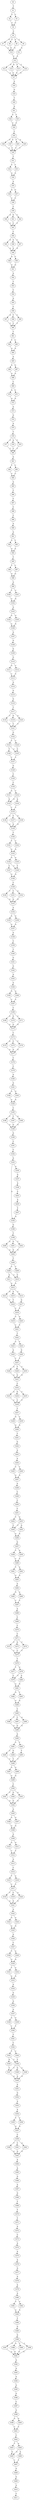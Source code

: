 strict digraph  {
	S0 -> S1 [ label = T ];
	S1 -> S2 [ label = T ];
	S1 -> S3 [ label = C ];
	S2 -> S4 [ label = C ];
	S3 -> S4 [ label = C ];
	S4 -> S5 [ label = C ];
	S5 -> S6 [ label = A ];
	S5 -> S7 [ label = G ];
	S5 -> S8 [ label = T ];
	S5 -> S9 [ label = C ];
	S6 -> S10 [ label = G ];
	S7 -> S10 [ label = G ];
	S8 -> S10 [ label = G ];
	S9 -> S11 [ label = A ];
	S10 -> S12 [ label = C ];
	S11 -> S12 [ label = C ];
	S12 -> S13 [ label = A ];
	S12 -> S14 [ label = G ];
	S12 -> S15 [ label = T ];
	S12 -> S16 [ label = C ];
	S13 -> S17 [ label = G ];
	S14 -> S17 [ label = G ];
	S15 -> S17 [ label = G ];
	S16 -> S17 [ label = G ];
	S17 -> S18 [ label = A ];
	S18 -> S19 [ label = G ];
	S19 -> S20 [ label = T ];
	S20 -> S21 [ label = A ];
	S21 -> S22 [ label = C ];
	S21 -> S23 [ label = T ];
	S22 -> S24 [ label = C ];
	S23 -> S24 [ label = C ];
	S24 -> S25 [ label = C ];
	S25 -> S26 [ label = A ];
	S25 -> S27 [ label = C ];
	S25 -> S28 [ label = T ];
	S25 -> S29 [ label = G ];
	S26 -> S30 [ label = T ];
	S27 -> S30 [ label = T ];
	S28 -> S30 [ label = T ];
	S29 -> S30 [ label = T ];
	S30 -> S31 [ label = T ];
	S31 -> S32 [ label = C ];
	S31 -> S33 [ label = T ];
	S32 -> S34 [ label = A ];
	S33 -> S34 [ label = A ];
	S34 -> S35 [ label = A ];
	S35 -> S36 [ label = A ];
	S35 -> S37 [ label = G ];
	S36 -> S38 [ label = C ];
	S37 -> S38 [ label = C ];
	S38 -> S39 [ label = C ];
	S39 -> S40 [ label = A ];
	S39 -> S41 [ label = G ];
	S39 -> S42 [ label = C ];
	S40 -> S43 [ label = C ];
	S41 -> S43 [ label = C ];
	S42 -> S43 [ label = C ];
	S43 -> S44 [ label = C ];
	S44 -> S45 [ label = G ];
	S44 -> S46 [ label = A ];
	S44 -> S47 [ label = C ];
	S45 -> S48 [ label = A ];
	S46 -> S48 [ label = A ];
	S47 -> S48 [ label = A ];
	S48 -> S49 [ label = A ];
	S48 -> S50 [ label = C ];
	S49 -> S51 [ label = G ];
	S50 -> S51 [ label = G ];
	S51 -> S52 [ label = A ];
	S52 -> S53 [ label = T ];
	S53 -> S54 [ label = C ];
	S54 -> S55 [ label = A ];
	S55 -> S56 [ label = C ];
	S56 -> S57 [ label = A ];
	S56 -> S58 [ label = T ];
	S56 -> S59 [ label = C ];
	S57 -> S60 [ label = T ];
	S58 -> S60 [ label = T ];
	S59 -> S60 [ label = T ];
	S60 -> S61 [ label = T ];
	S61 -> S62 [ label = T ];
	S61 -> S63 [ label = C ];
	S62 -> S64 [ label = A ];
	S63 -> S64 [ label = A ];
	S64 -> S65 [ label = A ];
	S65 -> S66 [ label = A ];
	S65 -> S67 [ label = G ];
	S66 -> S68 [ label = A ];
	S67 -> S68 [ label = A ];
	S68 -> S69 [ label = C ];
	S69 -> S70 [ label = A ];
	S69 -> S71 [ label = C ];
	S70 -> S72 [ label = A ];
	S71 -> S72 [ label = A ];
	S72 -> S73 [ label = A ];
	S73 -> S74 [ label = G ];
	S74 -> S75 [ label = A ];
	S75 -> S76 [ label = T ];
	S76 -> S77 [ label = C ];
	S76 -> S78 [ label = A ];
	S76 -> S79 [ label = T ];
	S77 -> S80 [ label = T ];
	S78 -> S80 [ label = T ];
	S79 -> S80 [ label = T ];
	S80 -> S81 [ label = A ];
	S81 -> S82 [ label = T ];
	S81 -> S83 [ label = C ];
	S82 -> S84 [ label = C ];
	S83 -> S84 [ label = C ];
	S84 -> S85 [ label = A ];
	S85 -> S86 [ label = C ];
	S86 -> S87 [ label = C ];
	S87 -> S88 [ label = C ];
	S88 -> S89 [ label = C ];
	S89 -> S90 [ label = A ];
	S90 -> S91 [ label = A ];
	S91 -> S92 [ label = C ];
	S91 -> S93 [ label = T ];
	S92 -> S94 [ label = A ];
	S93 -> S94 [ label = A ];
	S94 -> S95 [ label = T ];
	S95 -> S96 [ label = T ];
	S95 -> S97 [ label = C ];
	S96 -> S98 [ label = G ];
	S97 -> S98 [ label = G ];
	S98 -> S99 [ label = A ];
	S99 -> S100 [ label = T ];
	S99 -> S101 [ label = C ];
	S100 -> S102 [ label = G ];
	S101 -> S102 [ label = G ];
	S102 -> S103 [ label = A ];
	S103 -> S104 [ label = A ];
	S103 -> S105 [ label = G ];
	S104 -> S106 [ label = A ];
	S105 -> S106 [ label = A ];
	S106 -> S107 [ label = A ];
	S107 -> S108 [ label = G ];
	S108 -> S109 [ label = G ];
	S109 -> S110 [ label = G ];
	S110 -> S111 [ label = G ];
	S110 -> S112 [ label = C ];
	S111 -> S113 [ label = C ];
	S112 -> S113 [ label = C ];
	S113 -> S114 [ label = A ];
	S114 -> S115 [ label = G ];
	S115 -> S116 [ label = G ];
	S116 -> S117 [ label = T ];
	S117 -> S118 [ label = C ];
	S117 -> S119 [ label = G ];
	S117 -> S120 [ label = A ];
	S118 -> S121 [ label = T ];
	S119 -> S121 [ label = T ];
	S120 -> S121 [ label = T ];
	S121 -> S122 [ label = G ];
	S122 -> S123 [ label = T ];
	S122 -> S124 [ label = C ];
	S123 -> S125 [ label = C ];
	S123 -> S126 [ label = T ];
	S124 -> S125 [ label = C ];
	S125 -> S127 [ label = T ];
	S126 -> S127 [ label = T ];
	S127 -> S128 [ label = G ];
	S128 -> S129 [ label = C ];
	S129 -> S130 [ label = C ];
	S130 -> S131 [ label = A ];
	S130 -> S132 [ label = C ];
	S131 -> S133 [ label = G ];
	S132 -> S134 [ label = A ];
	S132 -> S133 [ label = G ];
	S133 -> S135 [ label = T ];
	S134 -> S135 [ label = T ];
	S135 -> S136 [ label = A ];
	S135 -> S137 [ label = C ];
	S135 -> S138 [ label = G ];
	S136 -> S139 [ label = A ];
	S137 -> S139 [ label = A ];
	S138 -> S139 [ label = A ];
	S139 -> S140 [ label = T ];
	S140 -> S141 [ label = T ];
	S140 -> S142 [ label = C ];
	S141 -> S143 [ label = A ];
	S142 -> S143 [ label = A ];
	S143 -> S144 [ label = G ];
	S143 -> S145 [ label = A ];
	S144 -> S146 [ label = T ];
	S144 -> S147 [ label = C ];
	S145 -> S146 [ label = T ];
	S146 -> S148 [ label = G ];
	S147 -> S148 [ label = G ];
	S148 -> S149 [ label = C ];
	S149 -> S150 [ label = T ];
	S149 -> S151 [ label = C ];
	S149 -> S152 [ label = A ];
	S150 -> S153 [ label = G ];
	S151 -> S153 [ label = G ];
	S152 -> S153 [ label = G ];
	S153 -> S154 [ label = A ];
	S154 -> S155 [ label = A ];
	S154 -> S156 [ label = G ];
	S155 -> S157 [ label = A ];
	S156 -> S157 [ label = A ];
	S157 -> S158 [ label = A ];
	S158 -> S159 [ label = C ];
	S159 -> S160 [ label = T ];
	S160 -> S161 [ label = G ];
	S161 -> S162 [ label = G ];
	S162 -> S163 [ label = A ];
	S163 -> S164 [ label = A ];
	S164 -> S165 [ label = G ];
	S164 -> S166 [ label = A ];
	S165 -> S167 [ label = C ];
	S166 -> S167 [ label = C ];
	S167 -> S168 [ label = C ];
	S168 -> S169 [ label = A ];
	S168 -> S170 [ label = G ];
	S168 -> S171 [ label = C ];
	S169 -> S172 [ label = G ];
	S170 -> S172 [ label = G ];
	S171 -> S172 [ label = G ];
	S172 -> S173 [ label = C ];
	S173 -> S174 [ label = A ];
	S173 -> S175 [ label = C ];
	S173 -> S176 [ label = T ];
	S174 -> S177 [ label = A ];
	S175 -> S177 [ label = A ];
	S176 -> S177 [ label = A ];
	S177 -> S178 [ label = C ];
	S178 -> S179 [ label = C ];
	S179 -> S180 [ label = A ];
	S180 -> S181 [ label = A ];
	S181 -> S182 [ label = A ];
	S181 -> S183 [ label = G ];
	S182 -> S184 [ label = A ];
	S183 -> S184 [ label = A ];
	S184 -> S185 [ label = C ];
	S185 -> S186 [ label = C ];
	S185 -> S187 [ label = T ];
	S185 -> S188 [ label = G ];
	S186 -> S189 [ label = G ];
	S187 -> S189 [ label = G ];
	S188 -> S189 [ label = G ];
	S189 -> S190 [ label = A ];
	S190 -> S191 [ label = C ];
	S191 -> S192 [ label = C ];
	S192 -> S193 [ label = A ];
	S193 -> S194 [ label = A ];
	S193 -> S195 [ label = A ];
	S194 -> S196 [ label = G ];
	S195 -> S197 [ label = G ];
	S196 -> S198 [ label = T ];
	S197 -> S199 [ label = A ];
	S198 -> S200 [ label = A ];
	S198 -> S201 [ label = G ];
	S198 -> S202 [ label = T ];
	S199 -> S203 [ label = C ];
	S200 -> S204 [ label = A ];
	S201 -> S204 [ label = A ];
	S202 -> S204 [ label = A ];
	S203 -> S205 [ label = A ];
	S204 -> S206 [ label = T ];
	S205 -> S207 [ label = T ];
	S206 -> S208 [ label = C ];
	S206 -> S209 [ label = T ];
	S207 -> S194 [ label = A ];
	S208 -> S210 [ label = C ];
	S208 -> S211 [ label = A ];
	S209 -> S210 [ label = C ];
	S210 -> S212 [ label = A ];
	S211 -> S212 [ label = A ];
	S212 -> S213 [ label = G ];
	S212 -> S214 [ label = C ];
	S212 -> S215 [ label = A ];
	S213 -> S216 [ label = T ];
	S214 -> S217 [ label = G ];
	S215 -> S216 [ label = T ];
	S216 -> S218 [ label = C ];
	S217 -> S218 [ label = C ];
	S218 -> S219 [ label = C ];
	S218 -> S220 [ label = G ];
	S219 -> S221 [ label = C ];
	S220 -> S221 [ label = C ];
	S221 -> S222 [ label = T ];
	S222 -> S223 [ label = C ];
	S222 -> S224 [ label = T ];
	S223 -> S225 [ label = A ];
	S224 -> S226 [ label = G ];
	S225 -> S227 [ label = T ];
	S226 -> S227 [ label = T ];
	S227 -> S228 [ label = A ];
	S227 -> S229 [ label = T ];
	S227 -> S230 [ label = C ];
	S228 -> S231 [ label = G ];
	S229 -> S231 [ label = G ];
	S230 -> S231 [ label = G ];
	S231 -> S232 [ label = C ];
	S232 -> S233 [ label = A ];
	S232 -> S234 [ label = G ];
	S232 -> S235 [ label = C ];
	S233 -> S236 [ label = C ];
	S234 -> S236 [ label = C ];
	S235 -> S236 [ label = C ];
	S236 -> S237 [ label = T ];
	S237 -> S238 [ label = G ];
	S237 -> S239 [ label = C ];
	S238 -> S240 [ label = G ];
	S239 -> S240 [ label = G ];
	S240 -> S241 [ label = T ];
	S241 -> S242 [ label = G ];
	S242 -> S243 [ label = A ];
	S243 -> S244 [ label = A ];
	S244 -> S245 [ label = C ];
	S244 -> S246 [ label = T ];
	S245 -> S247 [ label = G ];
	S246 -> S247 [ label = G ];
	S247 -> S248 [ label = A ];
	S248 -> S249 [ label = C ];
	S249 -> S250 [ label = C ];
	S250 -> S251 [ label = C ];
	S251 -> S252 [ label = C ];
	S251 -> S253 [ label = G ];
	S252 -> S254 [ label = C ];
	S253 -> S255 [ label = G ];
	S253 -> S254 [ label = C ];
	S254 -> S256 [ label = A ];
	S255 -> S256 [ label = A ];
	S256 -> S257 [ label = G ];
	S257 -> S258 [ label = C ];
	S257 -> S259 [ label = A ];
	S258 -> S260 [ label = C ];
	S259 -> S260 [ label = C ];
	S260 -> S261 [ label = C ];
	S260 -> S262 [ label = A ];
	S261 -> S263 [ label = G ];
	S262 -> S263 [ label = G ];
	S263 -> S264 [ label = A ];
	S264 -> S265 [ label = G ];
	S264 -> S266 [ label = A ];
	S265 -> S267 [ label = C ];
	S266 -> S267 [ label = C ];
	S267 -> S268 [ label = A ];
	S268 -> S269 [ label = C ];
	S269 -> S270 [ label = C ];
	S270 -> S271 [ label = C ];
	S271 -> S272 [ label = C ];
	S271 -> S273 [ label = G ];
	S271 -> S274 [ label = T ];
	S272 -> S275 [ label = C ];
	S273 -> S275 [ label = C ];
	S274 -> S275 [ label = C ];
	S275 -> S276 [ label = T ];
	S276 -> S277 [ label = T ];
	S276 -> S278 [ label = G ];
	S277 -> S279 [ label = C ];
	S278 -> S279 [ label = C ];
	S278 -> S280 [ label = A ];
	S279 -> S281 [ label = G ];
	S280 -> S281 [ label = G ];
	S281 -> S282 [ label = G ];
	S281 -> S283 [ label = T ];
	S282 -> S284 [ label = G ];
	S283 -> S284 [ label = G ];
	S284 -> S285 [ label = C ];
	S285 -> S286 [ label = T ];
	S285 -> S287 [ label = C ];
	S285 -> S288 [ label = A ];
	S286 -> S289 [ label = G ];
	S287 -> S289 [ label = G ];
	S288 -> S289 [ label = G ];
	S289 -> S290 [ label = A ];
	S290 -> S291 [ label = C ];
	S290 -> S292 [ label = T ];
	S291 -> S293 [ label = C ];
	S291 -> S294 [ label = G ];
	S292 -> S295 [ label = T ];
	S293 -> S296 [ label = T ];
	S294 -> S296 [ label = T ];
	S295 -> S296 [ label = T ];
	S296 -> S297 [ label = A ];
	S296 -> S298 [ label = G ];
	S297 -> S299 [ label = G ];
	S298 -> S299 [ label = G ];
	S299 -> S300 [ label = C ];
	S300 -> S301 [ label = T ];
	S300 -> S302 [ label = G ];
	S300 -> S303 [ label = A ];
	S301 -> S304 [ label = G ];
	S302 -> S304 [ label = G ];
	S303 -> S304 [ label = G ];
	S304 -> S305 [ label = A ];
	S305 -> S306 [ label = A ];
	S305 -> S307 [ label = G ];
	S306 -> S308 [ label = G ];
	S307 -> S308 [ label = G ];
	S308 -> S309 [ label = A ];
	S309 -> S310 [ label = A ];
	S309 -> S311 [ label = G ];
	S310 -> S312 [ label = T ];
	S311 -> S312 [ label = T ];
	S312 -> S313 [ label = A ];
	S313 -> S314 [ label = C ];
	S314 -> S315 [ label = T ];
	S314 -> S316 [ label = A ];
	S315 -> S317 [ label = C ];
	S316 -> S317 [ label = C ];
	S317 -> S318 [ label = T ];
	S317 -> S319 [ label = C ];
	S317 -> S320 [ label = A ];
	S318 -> S321 [ label = A ];
	S319 -> S321 [ label = A ];
	S320 -> S321 [ label = A ];
	S321 -> S322 [ label = A ];
	S322 -> S323 [ label = G ];
	S322 -> S324 [ label = A ];
	S323 -> S325 [ label = G ];
	S324 -> S325 [ label = G ];
	S325 -> S326 [ label = A ];
	S326 -> S327 [ label = C ];
	S327 -> S328 [ label = C ];
	S327 -> S329 [ label = A ];
	S328 -> S330 [ label = G ];
	S329 -> S330 [ label = G ];
	S330 -> S331 [ label = T ];
	S330 -> S332 [ label = A ];
	S331 -> S333 [ label = A ];
	S332 -> S333 [ label = A ];
	S333 -> S334 [ label = A ];
	S334 -> S335 [ label = A ];
	S335 -> S336 [ label = A ];
	S336 -> S337 [ label = A ];
	S337 -> S338 [ label = A ];
	S337 -> S339 [ label = G ];
	S338 -> S340 [ label = T ];
	S339 -> S340 [ label = T ];
	S340 -> S341 [ label = T ];
	S341 -> S342 [ label = C ];
	S342 -> S343 [ label = T ];
	S342 -> S344 [ label = C ];
	S343 -> S345 [ label = G ];
	S343 -> S346 [ label = T ];
	S344 -> S346 [ label = T ];
	S345 -> S347 [ label = T ];
	S346 -> S348 [ label = C ];
	S346 -> S347 [ label = T ];
	S346 -> S349 [ label = G ];
	S347 -> S350 [ label = A ];
	S348 -> S350 [ label = A ];
	S349 -> S350 [ label = A ];
	S350 -> S351 [ label = A ];
	S351 -> S352 [ label = G ];
	S352 -> S353 [ label = A ];
	S353 -> S354 [ label = A ];
	S354 -> S355 [ label = T ];
	S354 -> S356 [ label = C ];
	S355 -> S357 [ label = G ];
	S356 -> S357 [ label = G ];
	S357 -> S359 [ label = C ];
	S359 -> S360 [ label = T ];
	S359 -> S361 [ label = C ];
	S359 -> S362 [ label = A ];
	S360 -> S363 [ label = G ];
	S361 -> S363 [ label = G ];
	S362 -> S363 [ label = G ];
	S363 -> S364 [ label = A ];
	S364 -> S365 [ label = A ];
	S365 -> S366 [ label = G ];
	S366 -> S367 [ label = A ];
	S367 -> S368 [ label = G ];
	S368 -> S369 [ label = T ];
	S369 -> S370 [ label = T ];
	S370 -> S371 [ label = T ];
	S371 -> S372 [ label = A ];
	S372 -> S373 [ label = C ];
	S373 -> S374 [ label = A ];
	S374 -> S375 [ label = A ];
	S375 -> S376 [ label = A ];
	S376 -> S377 [ label = G ];
	S377 -> S378 [ label = A ];
	S378 -> S379 [ label = A ];
	S379 -> S380 [ label = A ];
	S380 -> S381 [ label = T ];
	S380 -> S382 [ label = C ];
	S381 -> S383 [ label = A ];
	S382 -> S383 [ label = A ];
	S383 -> S384 [ label = T ];
	S384 -> S385 [ label = G ];
	S385 -> S386 [ label = G ];
	S386 -> S387 [ label = G ];
	S386 -> S388 [ label = A ];
	S386 -> S389 [ label = T ];
	S386 -> S390 [ label = C ];
	S387 -> S391 [ label = G ];
	S388 -> S391 [ label = G ];
	S389 -> S391 [ label = G ];
	S390 -> S391 [ label = G ];
	S391 -> S392 [ label = A ];
	S392 -> S393 [ label = A ];
	S393 -> S394 [ label = A ];
	S394 -> S395 [ label = A ];
	S395 -> S396 [ label = G ];
	S396 -> S397 [ label = C ];
	S397 -> S398 [ label = G ];
	S398 -> S399 [ label = A ];
	S398 -> S400 [ label = G ];
	S399 -> S401 [ label = C ];
	S400 -> S401 [ label = C ];
	S401 -> S402 [ label = C ];
	S402 -> S403 [ label = T ];
	S402 -> S404 [ label = A ];
	S403 -> S405 [ label = G ];
	S404 -> S405 [ label = G ];
	S404 -> S406 [ label = A ];
	S405 -> S407 [ label = T ];
	S406 -> S407 [ label = T ];
	S407 -> S408 [ label = G ];
	S408 -> S409 [ label = G ];
	S409 -> S410 [ label = A ];
	S410 -> S411 [ label = C ];
}
